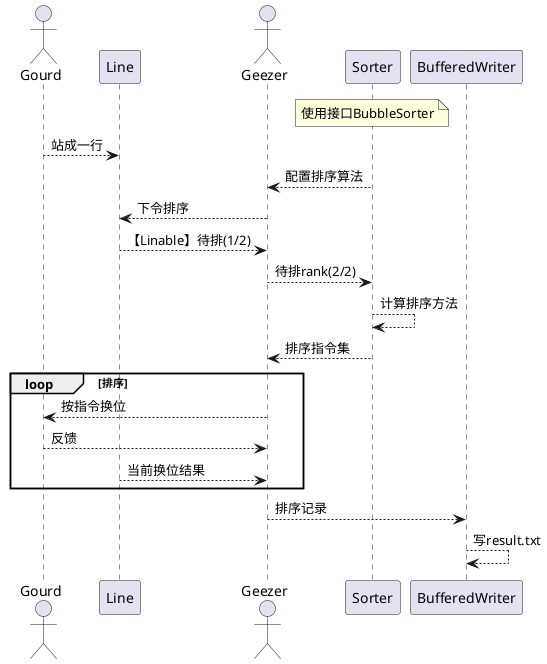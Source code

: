 @startuml example_time
actor Gourd
participant Line
actor Geezer
participant Sorter

note over Sorter: 使用接口BubbleSorter
Gourd --> Line: 站成一行
Geezer <-- Sorter: 配置排序算法
Geezer --> Line: 下令排序
Line --> Geezer: 【Linable】待排(1/2)
Geezer --> Sorter: 待排rank(2/2)
Sorter --> Sorter: 计算排序方法
Sorter --> Geezer: 排序指令集
loop 排序
Geezer --> Gourd: 按指令换位
Gourd --> Geezer: 反馈
Geezer <-- Line: 当前换位结果
end
Geezer --> BufferedWriter: 排序记录
BufferedWriter --> BufferedWriter: 写result.txt

@enduml
